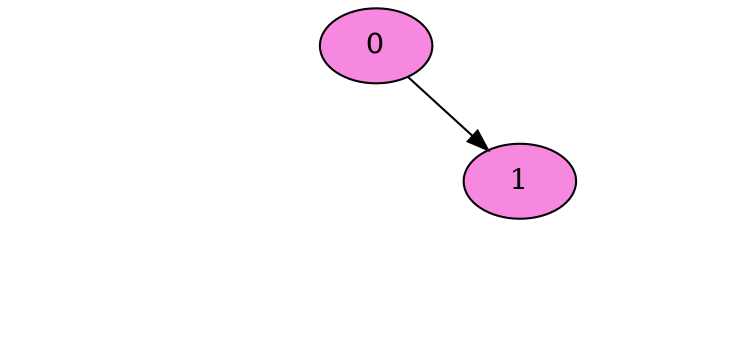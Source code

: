 digraph G {
nodesep=0; 
ranksep=0.4;
node[style = filled fillcolor="#F788DF"];
	NodoABB0[ label="0"  ];
Invisible1607531427[style=invis];
NodoABB0-> Invisible1607531427[arrowsize=0 style= invisible] 
	NodoABB1[ label="1" ];
NodoABB0->NodoABB1
	NodoABB1[ label="1"  ];
Invisible2050560346[style=invis];
NodoABB1-> Invisible2050560346[arrowsize=0 style= invisible] 
Invisible2050560346[style=invis];
NodoABB1-> Invisible2050560346[arrowsize=0 style= invisible] 
}